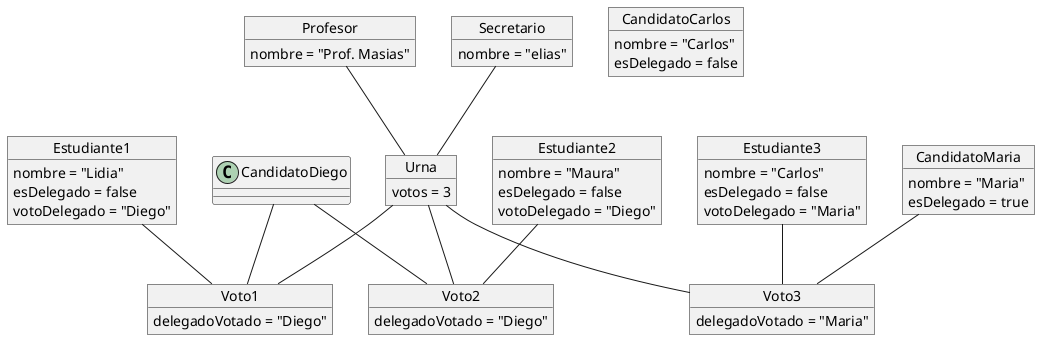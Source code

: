 @startuml
object Estudiante1 {
    nombre = "Lidia"
    esDelegado = false
    votoDelegado = "Diego"
}

object Estudiante2 {
    nombre = "Maura"
    esDelegado = false
    votoDelegado = "Diego"
}

object Estudiante3 {
    nombre = "Carlos"
    esDelegado = false
    votoDelegado = "Maria"
}

object Profesor {
    nombre = "Prof. Masias"
}

object Secretario {
    nombre = "elias"
}

object Urna {
    votos = 3
}

object CandidatoMaria {
    nombre = "Maria"
    esDelegado = true
}

object CandidatoCarlos {
    nombre = "Carlos"
    esDelegado = false
}

object Voto1 {
    delegadoVotado = "Diego"
}

object Voto2 {
    delegadoVotado = "Diego"
}

object Voto3 {
    delegadoVotado = "Maria"
}

Estudiante1 -- Voto1
Estudiante2 -- Voto2
Estudiante3 -- Voto3
Urna -- Voto1
Urna -- Voto2
Urna -- Voto3
CandidatoMaria -- Voto3
CandidatoDiego -- Voto2
CandidatoDiego -- Voto1
Profesor -- Urna
Secretario -- Urna
@enduml
